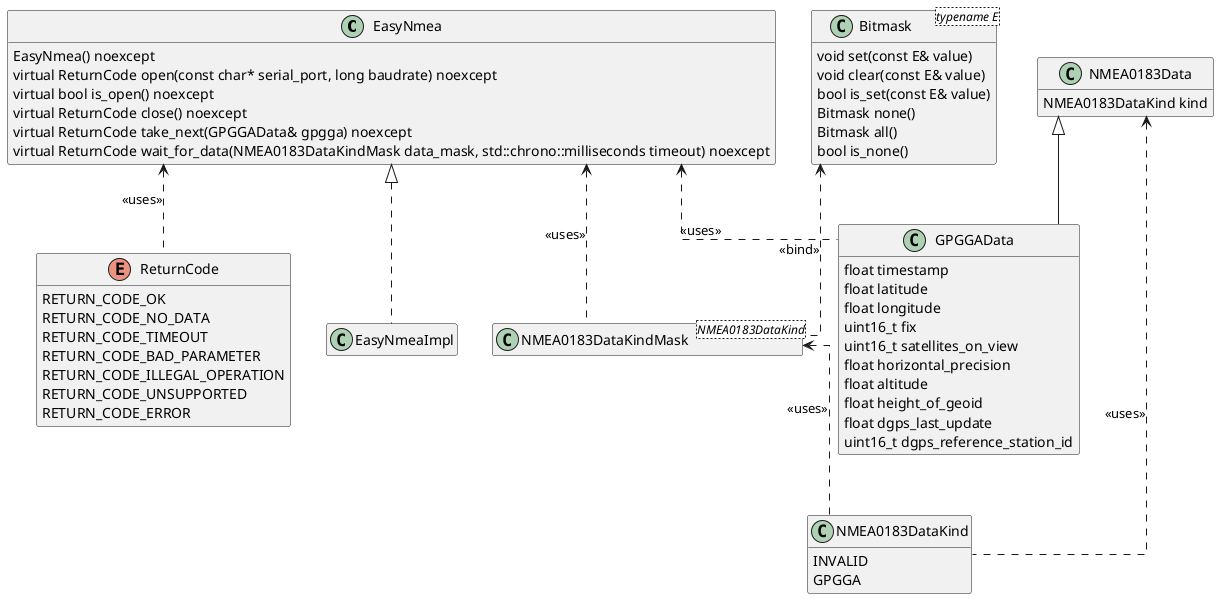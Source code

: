 @startuml
skinparam linetype ortho
hide empty members

class EasyNmea
class EasyNmeaImpl
enum ReturnCode
class NMEA0183Data
class GPGGAData
class Bitmask<typename E>
class NMEA0183DataKind
class NMEA0183DataKindMask<NMEA0183DataKind>

EasyNmea : EasyNmea() noexcept
EasyNmea : virtual ReturnCode open(const char* serial_port, long baudrate) noexcept
EasyNmea : virtual bool is_open() noexcept
EasyNmea : virtual ReturnCode close() noexcept
EasyNmea : virtual ReturnCode take_next(GPGGAData& gpgga) noexcept
EasyNmea : virtual ReturnCode wait_for_data(NMEA0183DataKindMask data_mask, std::chrono::milliseconds timeout) noexcept

ReturnCode : RETURN_CODE_OK
ReturnCode : RETURN_CODE_NO_DATA
ReturnCode : RETURN_CODE_TIMEOUT
ReturnCode : RETURN_CODE_BAD_PARAMETER
ReturnCode : RETURN_CODE_ILLEGAL_OPERATION
ReturnCode : RETURN_CODE_UNSUPPORTED
ReturnCode : RETURN_CODE_ERROR

NMEA0183Data : NMEA0183DataKind kind

GPGGAData : float timestamp
GPGGAData : float latitude
GPGGAData : float longitude
GPGGAData : uint16_t fix
GPGGAData : uint16_t satellites_on_view
GPGGAData : float horizontal_precision
GPGGAData : float altitude
GPGGAData : float height_of_geoid
GPGGAData : float dgps_last_update
GPGGAData : uint16_t dgps_reference_station_id

Bitmask : void set(const E& value)
Bitmask : void clear(const E& value)
Bitmask : bool is_set(const E& value)
Bitmask : Bitmask none()
Bitmask : Bitmask all()
Bitmask : bool is_none()

NMEA0183DataKind : INVALID
NMEA0183DataKind : GPGGA

EasyNmea <.. ReturnCode : <<uses>>
EasyNmea <.. GPGGAData : <<uses>>
EasyNmea <.. NMEA0183DataKindMask : <<uses>>
EasyNmea <|.. EasyNmeaImpl

NMEA0183Data <.. NMEA0183DataKind : <<uses>>

NMEA0183Data <|-- GPGGAData

Bitmask <.. NMEA0183DataKindMask : <<bind>>

NMEA0183DataKindMask <.. NMEA0183DataKind : <<uses>>

@enduml
